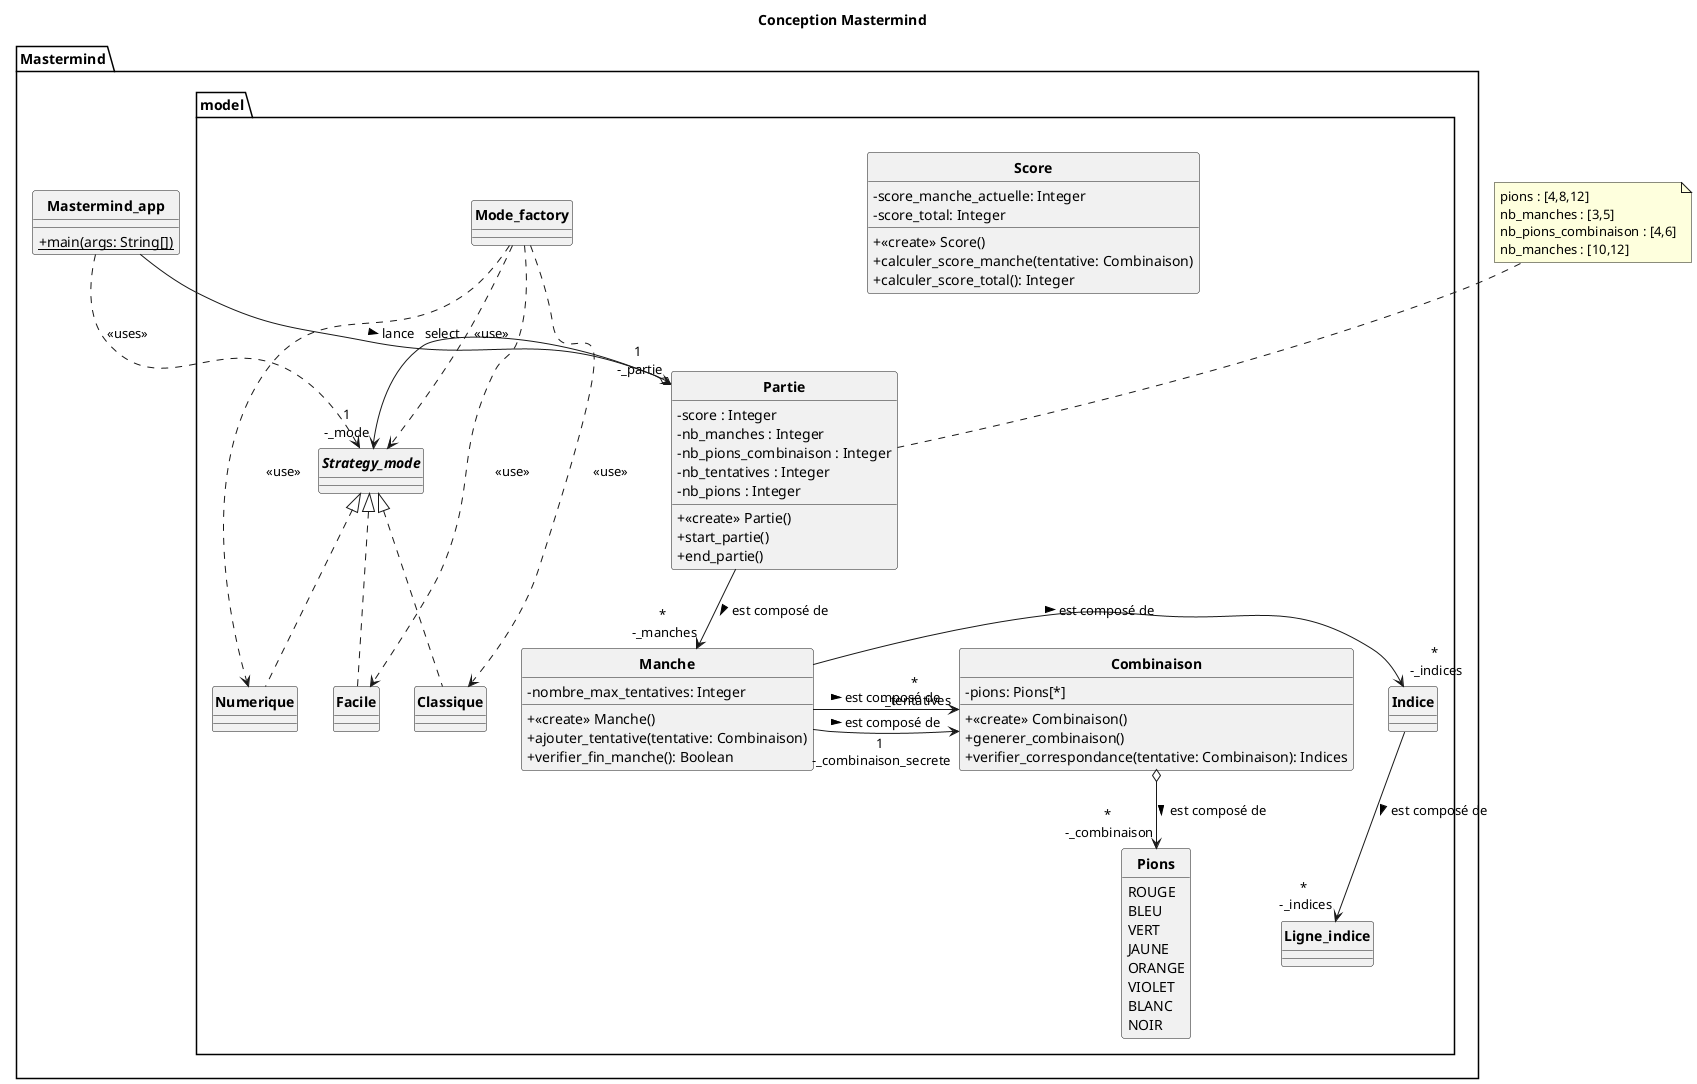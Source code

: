 @startuml

title Conception Mastermind

skinparam style strictuml
skinparam classAttributeIconSize 0
skinparam classFontStyle Bold
hide enum methods

package Mastermind {
    package model
    {
        class Partie {
            - score : Integer
            - nb_manches : Integer
            - nb_pions_combinaison : Integer
            - nb_tentatives : Integer
            - nb_pions : Integer
            ' - combinaison_secrete : Combinaison
            + <<create>> Partie()
            + start_partie()
            + end_partie()
        }

        class Manche {
            - nombre_max_tentatives: Integer
            + <<create>> Manche()
            + ajouter_tentative(tentative: Combinaison)
            + verifier_fin_manche(): Boolean
        }

        class Score {
            - score_manche_actuelle: Integer
            - score_total: Integer
            + <<create>> Score()
            + calculer_score_manche(tentative: Combinaison)
            + calculer_score_total(): Integer
        }

        class Ligne_indice {

        }

        class Indice {
            
        }

        class Combinaison {
            - pions: Pions[*]
            + <<create>> Combinaison()
            + generer_combinaison()
            + verifier_correspondance(tentative: Combinaison): Indices
        }

        interface Strategy_mode {

        }

        class Facile implements Strategy_mode {

        }

        class Classique implements Strategy_mode {

        }

        class Numerique implements Strategy_mode {

        }

        enum Pions {
            ROUGE
            BLEU
            VERT
            JAUNE
            ORANGE
            VIOLET
            BLANC
            NOIR
        }

        class Mode_factory {

        }
    }

    ' package view
    ' {
    '     class Start_screen {

    '     }
    '     class Game_screen {

    '     }
    '     class End_screen {

    '     }
    ' }

    ' package controller
    ' {
    '     class Setting {

    '     }
    ' }

    class Mastermind_app {
        + {static} main(args: String[])
    }
}

' Liens
Partie --> "*\n -_manches" Manche: > est composé de
Indice --> "*\n -_indices" Ligne_indice: > est composé de
Manche -> "*\n -_indices" Indice: > est composé de
Manche -> "*\n -_tentatives" Combinaison: > est composé de
Manche -> "1\n -_combinaison_secrete" Combinaison: > est composé de
Combinaison o--> "*\n -_combinaison" Pions: > est composé de

Mastermind_app --> "1\n -_partie" Partie: > lance
Partie o-> "1\n-_mode" Strategy_mode : select 
Mastermind_app ..> Strategy_mode : <<uses>>
Mode_factory ..> Facile: <<use>>
Mode_factory ..> Classique: <<use>>
Mode_factory ..> Numerique: <<use>>
Mode_factory ..> Strategy_mode: <<use>>

' Notes
note top of Partie
pions : [4,8,12]
nb_manches : [3,5]
nb_pions_combinaison : [4,6]
nb_manches : [10,12]
end note
@enduml